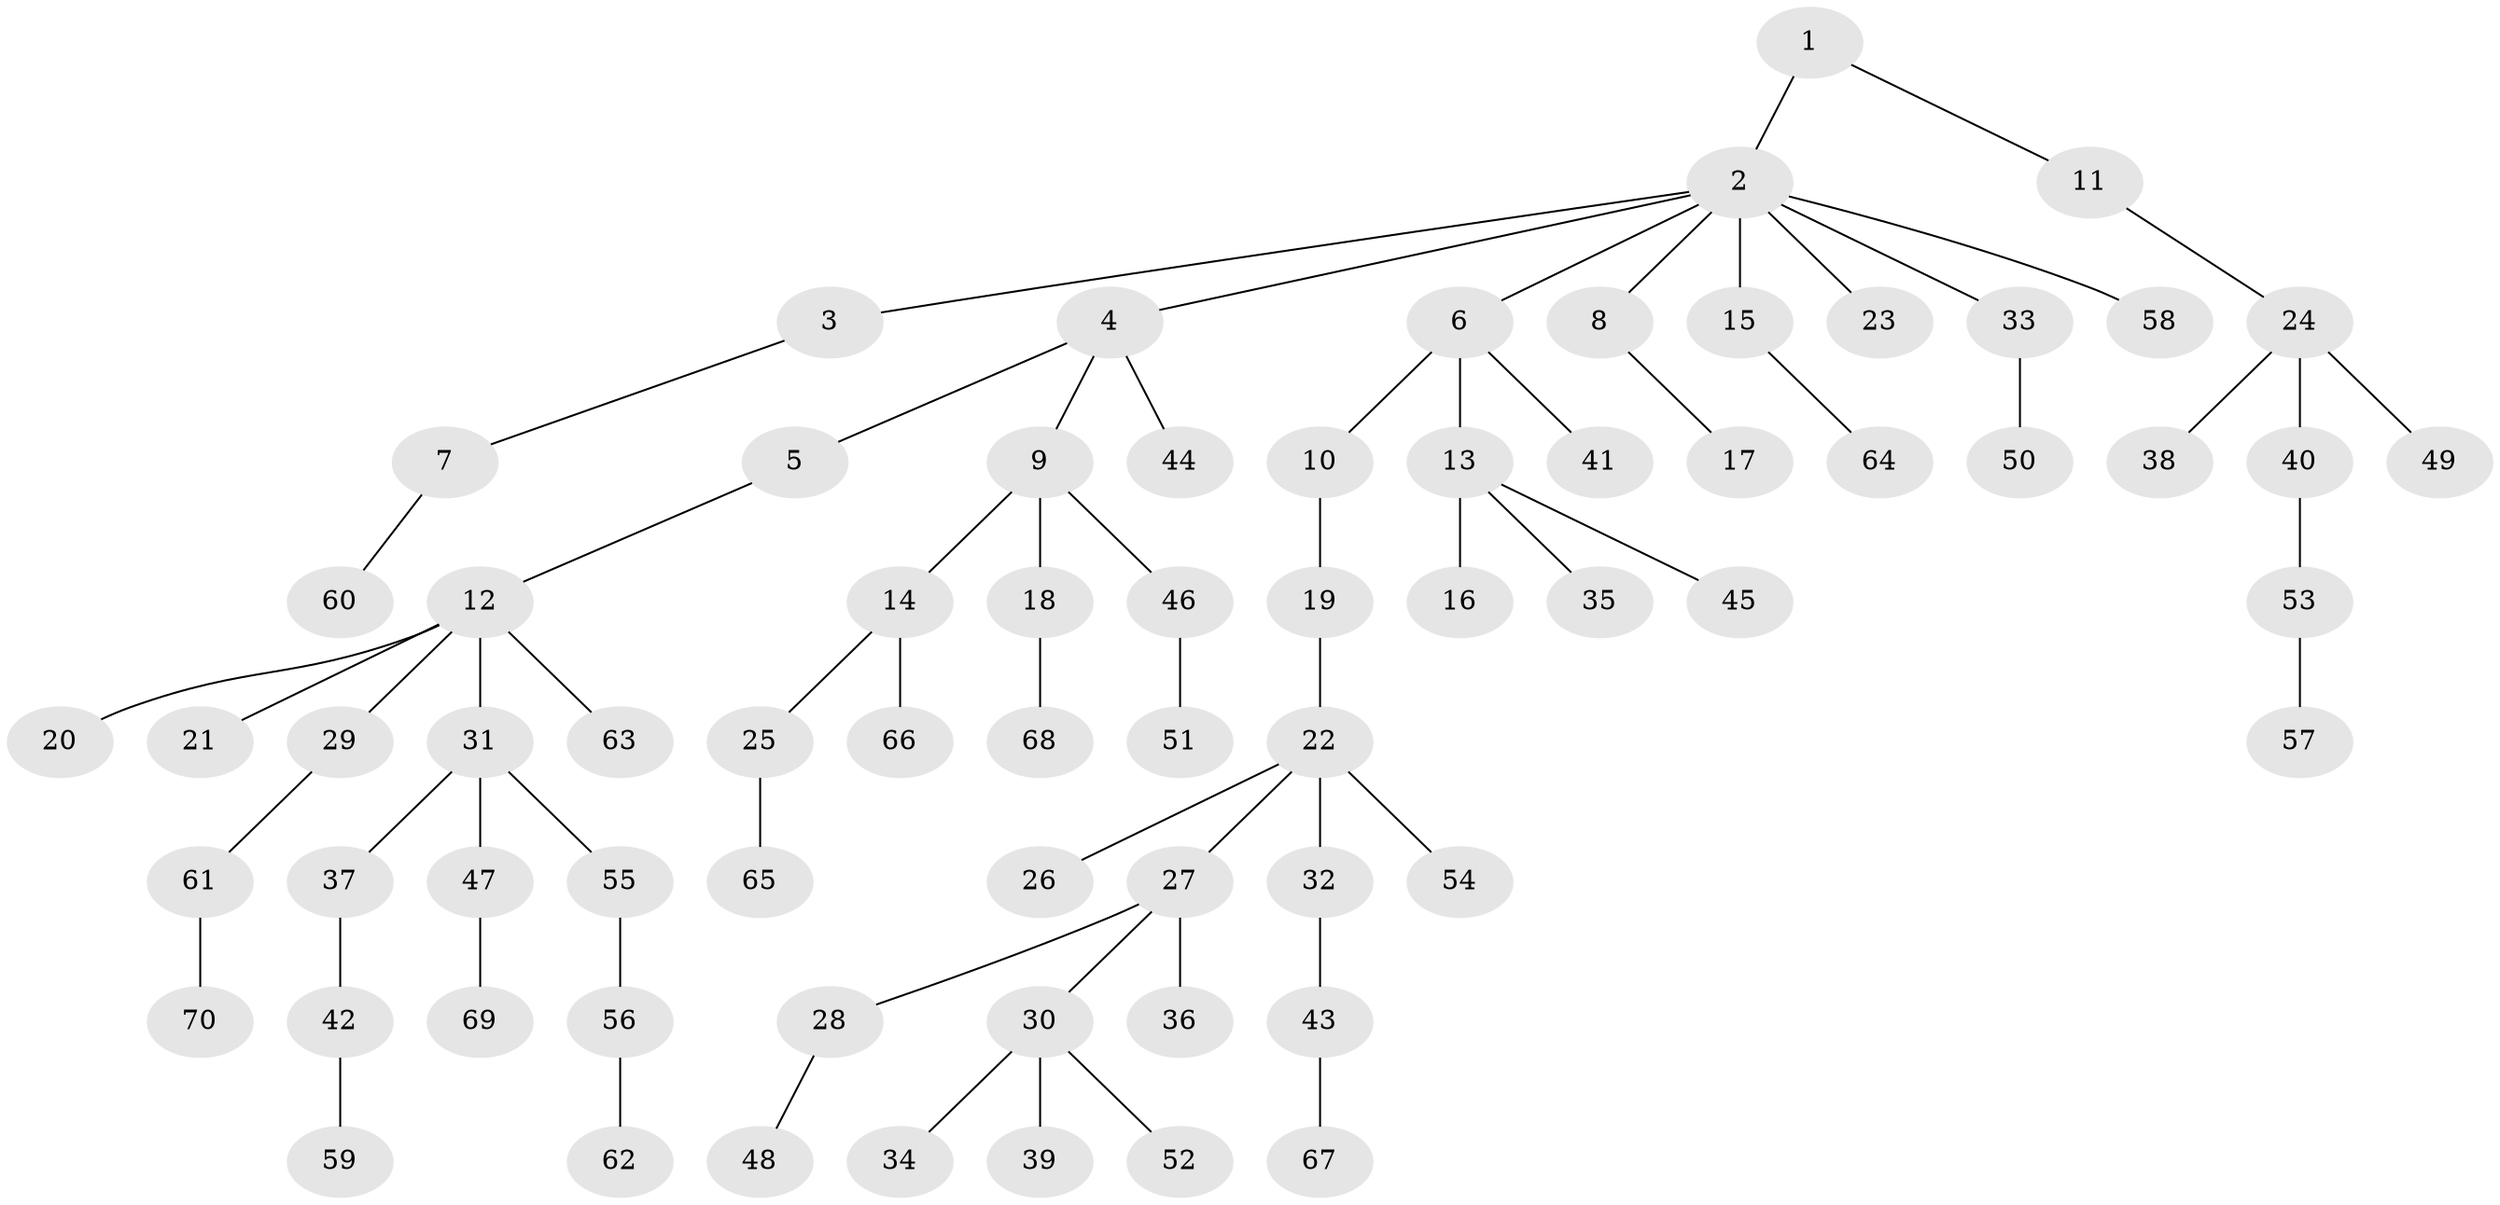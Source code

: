 // coarse degree distribution, {2: 0.3181818181818182, 8: 0.022727272727272728, 3: 0.09090909090909091, 1: 0.4772727272727273, 4: 0.06818181818181818, 5: 0.022727272727272728}
// Generated by graph-tools (version 1.1) at 2025/51/03/04/25 22:51:28]
// undirected, 70 vertices, 69 edges
graph export_dot {
  node [color=gray90,style=filled];
  1;
  2;
  3;
  4;
  5;
  6;
  7;
  8;
  9;
  10;
  11;
  12;
  13;
  14;
  15;
  16;
  17;
  18;
  19;
  20;
  21;
  22;
  23;
  24;
  25;
  26;
  27;
  28;
  29;
  30;
  31;
  32;
  33;
  34;
  35;
  36;
  37;
  38;
  39;
  40;
  41;
  42;
  43;
  44;
  45;
  46;
  47;
  48;
  49;
  50;
  51;
  52;
  53;
  54;
  55;
  56;
  57;
  58;
  59;
  60;
  61;
  62;
  63;
  64;
  65;
  66;
  67;
  68;
  69;
  70;
  1 -- 2;
  1 -- 11;
  2 -- 3;
  2 -- 4;
  2 -- 6;
  2 -- 8;
  2 -- 15;
  2 -- 23;
  2 -- 33;
  2 -- 58;
  3 -- 7;
  4 -- 5;
  4 -- 9;
  4 -- 44;
  5 -- 12;
  6 -- 10;
  6 -- 13;
  6 -- 41;
  7 -- 60;
  8 -- 17;
  9 -- 14;
  9 -- 18;
  9 -- 46;
  10 -- 19;
  11 -- 24;
  12 -- 20;
  12 -- 21;
  12 -- 29;
  12 -- 31;
  12 -- 63;
  13 -- 16;
  13 -- 35;
  13 -- 45;
  14 -- 25;
  14 -- 66;
  15 -- 64;
  18 -- 68;
  19 -- 22;
  22 -- 26;
  22 -- 27;
  22 -- 32;
  22 -- 54;
  24 -- 38;
  24 -- 40;
  24 -- 49;
  25 -- 65;
  27 -- 28;
  27 -- 30;
  27 -- 36;
  28 -- 48;
  29 -- 61;
  30 -- 34;
  30 -- 39;
  30 -- 52;
  31 -- 37;
  31 -- 47;
  31 -- 55;
  32 -- 43;
  33 -- 50;
  37 -- 42;
  40 -- 53;
  42 -- 59;
  43 -- 67;
  46 -- 51;
  47 -- 69;
  53 -- 57;
  55 -- 56;
  56 -- 62;
  61 -- 70;
}
